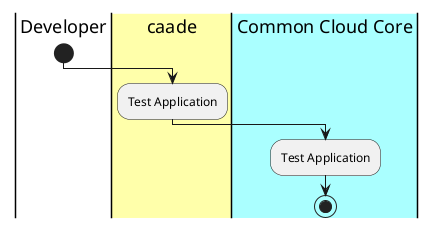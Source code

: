 @startuml
|Developer|
start
|#ffffaa|caade|
:Test Application;
|#aaffff|Common Cloud Core|
:Test Application;
stop
@enduml
